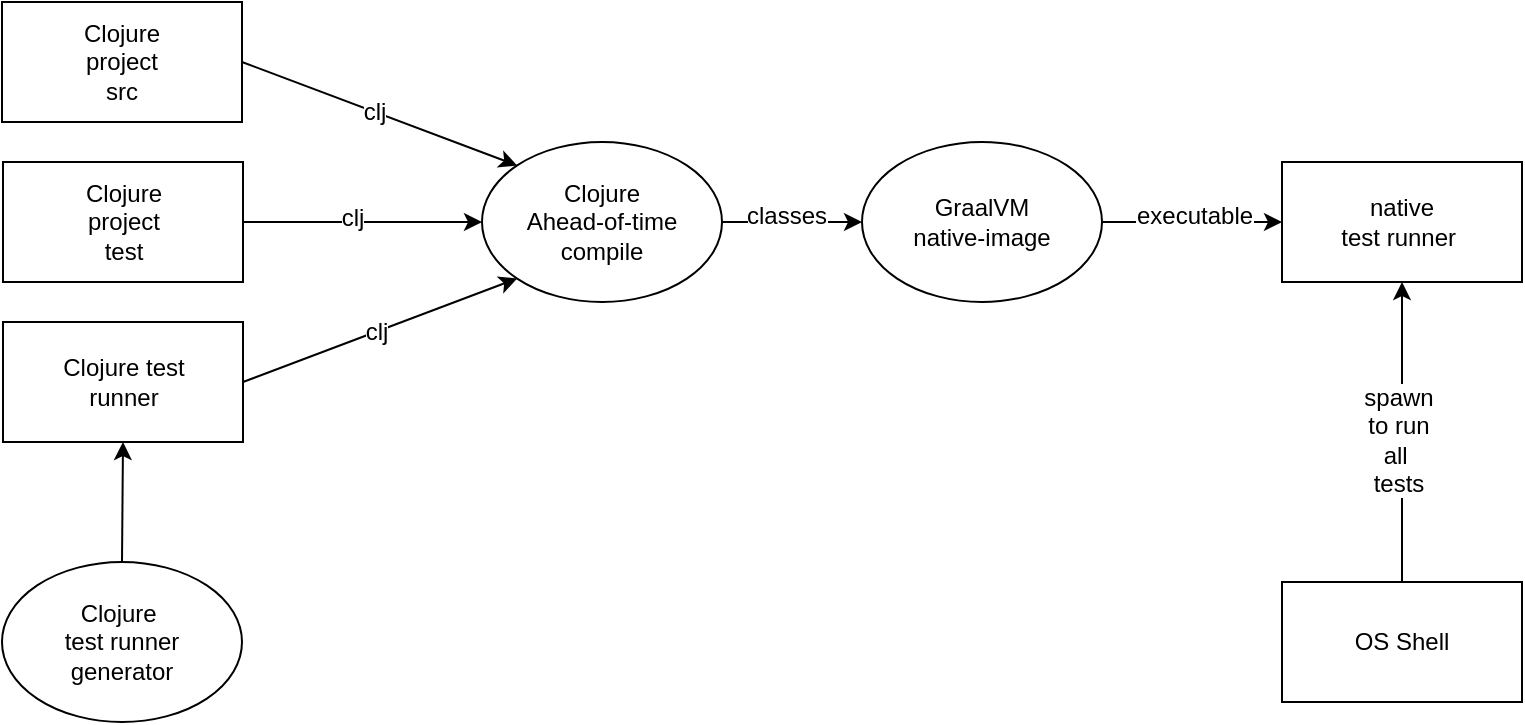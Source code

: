 <mxfile version="12.2.2" type="device" pages="1"><diagram id="rLatFPBuyyT3mGyo6L3M" name="Page-1"><mxGraphModel dx="2052" dy="1251" grid="1" gridSize="10" guides="1" tooltips="1" connect="1" arrows="1" fold="1" page="1" pageScale="1" pageWidth="850" pageHeight="1100" math="0" shadow="0"><root><mxCell id="0"/><mxCell id="1" parent="0"/><mxCell id="T3BeHsQFupPfQaLIfEZ8-1" value="Clojure&lt;br&gt;project&lt;br&gt;src" style="rounded=0;whiteSpace=wrap;html=1;" parent="1" vertex="1"><mxGeometry x="10" y="40" width="120" height="60" as="geometry"/></mxCell><mxCell id="T3BeHsQFupPfQaLIfEZ8-2" value="Clojure&lt;br&gt;project&lt;br&gt;test" style="rounded=0;whiteSpace=wrap;html=1;" parent="1" vertex="1"><mxGeometry x="10.5" y="120" width="120" height="60" as="geometry"/></mxCell><mxCell id="T3BeHsQFupPfQaLIfEZ8-3" value="GraalVM&lt;br&gt;native-image" style="ellipse;whiteSpace=wrap;html=1;" parent="1" vertex="1"><mxGeometry x="440" y="110" width="120" height="80" as="geometry"/></mxCell><mxCell id="T3BeHsQFupPfQaLIfEZ8-4" value="Clojure&lt;br&gt;Ahead-of-time&lt;br&gt;compile" style="ellipse;whiteSpace=wrap;html=1;" parent="1" vertex="1"><mxGeometry x="250" y="110" width="120" height="80" as="geometry"/></mxCell><mxCell id="T3BeHsQFupPfQaLIfEZ8-5" value="" style="endArrow=classic;html=1;exitX=1;exitY=0.5;exitDx=0;exitDy=0;entryX=0;entryY=0;entryDx=0;entryDy=0;" parent="1" source="T3BeHsQFupPfQaLIfEZ8-1" target="T3BeHsQFupPfQaLIfEZ8-4" edge="1"><mxGeometry width="50" height="50" relative="1" as="geometry"><mxPoint x="160" y="200" as="sourcePoint"/><mxPoint x="210" y="150" as="targetPoint"/></mxGeometry></mxCell><mxCell id="T3BeHsQFupPfQaLIfEZ8-15" value="clj" style="text;html=1;resizable=0;points=[];align=center;verticalAlign=middle;labelBackgroundColor=#ffffff;" parent="T3BeHsQFupPfQaLIfEZ8-5" vertex="1" connectable="0"><mxGeometry x="0.063" y="1" relative="1" as="geometry"><mxPoint x="-7.682" y="-2.0" as="offset"/></mxGeometry></mxCell><mxCell id="T3BeHsQFupPfQaLIfEZ8-6" value="" style="endArrow=classic;html=1;exitX=1;exitY=0.5;exitDx=0;exitDy=0;entryX=0;entryY=0.5;entryDx=0;entryDy=0;" parent="1" source="T3BeHsQFupPfQaLIfEZ8-4" target="T3BeHsQFupPfQaLIfEZ8-3" edge="1"><mxGeometry width="50" height="50" relative="1" as="geometry"><mxPoint x="360" y="210" as="sourcePoint"/><mxPoint x="410" y="160" as="targetPoint"/></mxGeometry></mxCell><mxCell id="T3BeHsQFupPfQaLIfEZ8-16" value="classes" style="text;html=1;resizable=0;points=[];align=center;verticalAlign=middle;labelBackgroundColor=#ffffff;" parent="T3BeHsQFupPfQaLIfEZ8-6" vertex="1" connectable="0"><mxGeometry x="-0.079" y="3" relative="1" as="geometry"><mxPoint as="offset"/></mxGeometry></mxCell><mxCell id="T3BeHsQFupPfQaLIfEZ8-7" value="native&lt;br&gt;test runner&amp;nbsp;&lt;br&gt;" style="rounded=0;whiteSpace=wrap;html=1;" parent="1" vertex="1"><mxGeometry x="650" y="120" width="120" height="60" as="geometry"/></mxCell><mxCell id="T3BeHsQFupPfQaLIfEZ8-8" value="" style="endArrow=classic;html=1;exitX=1;exitY=0.5;exitDx=0;exitDy=0;entryX=0;entryY=0.5;entryDx=0;entryDy=0;" parent="1" source="T3BeHsQFupPfQaLIfEZ8-3" target="T3BeHsQFupPfQaLIfEZ8-7" edge="1"><mxGeometry width="50" height="50" relative="1" as="geometry"><mxPoint x="530" y="190" as="sourcePoint"/><mxPoint x="580" y="140" as="targetPoint"/></mxGeometry></mxCell><mxCell id="T3BeHsQFupPfQaLIfEZ8-18" value="executable" style="text;html=1;resizable=0;points=[];align=center;verticalAlign=middle;labelBackgroundColor=#ffffff;" parent="T3BeHsQFupPfQaLIfEZ8-8" vertex="1" connectable="0"><mxGeometry x="0.01" relative="1" as="geometry"><mxPoint y="-3.0" as="offset"/></mxGeometry></mxCell><mxCell id="T3BeHsQFupPfQaLIfEZ8-19" value="Clojure&amp;nbsp;&lt;br&gt;test runner&lt;br&gt;generator" style="ellipse;whiteSpace=wrap;html=1;" parent="1" vertex="1"><mxGeometry x="10" y="320" width="120" height="80" as="geometry"/></mxCell><mxCell id="T3BeHsQFupPfQaLIfEZ8-20" value="Clojure test&lt;br&gt;runner" style="rounded=0;whiteSpace=wrap;html=1;" parent="1" vertex="1"><mxGeometry x="10.5" y="200" width="120" height="60" as="geometry"/></mxCell><mxCell id="T3BeHsQFupPfQaLIfEZ8-21" value="" style="endArrow=classic;html=1;entryX=0.5;entryY=1;entryDx=0;entryDy=0;exitX=0.5;exitY=0;exitDx=0;exitDy=0;" parent="1" source="T3BeHsQFupPfQaLIfEZ8-19" target="T3BeHsQFupPfQaLIfEZ8-20" edge="1"><mxGeometry width="50" height="50" relative="1" as="geometry"><mxPoint x="71" y="360" as="sourcePoint"/><mxPoint x="230" y="410" as="targetPoint"/></mxGeometry></mxCell><mxCell id="T3BeHsQFupPfQaLIfEZ8-22" value="" style="endArrow=classic;html=1;exitX=1;exitY=0.5;exitDx=0;exitDy=0;entryX=0;entryY=0.5;entryDx=0;entryDy=0;" parent="1" source="T3BeHsQFupPfQaLIfEZ8-2" target="T3BeHsQFupPfQaLIfEZ8-4" edge="1"><mxGeometry width="50" height="50" relative="1" as="geometry"><mxPoint x="160" y="200" as="sourcePoint"/><mxPoint x="220" y="150" as="targetPoint"/></mxGeometry></mxCell><mxCell id="T3BeHsQFupPfQaLIfEZ8-24" value="clj" style="text;html=1;resizable=0;points=[];align=center;verticalAlign=middle;labelBackgroundColor=#ffffff;" parent="T3BeHsQFupPfQaLIfEZ8-22" vertex="1" connectable="0"><mxGeometry x="-0.094" y="2" relative="1" as="geometry"><mxPoint as="offset"/></mxGeometry></mxCell><mxCell id="T3BeHsQFupPfQaLIfEZ8-23" value="" style="endArrow=classic;html=1;entryX=0;entryY=1;entryDx=0;entryDy=0;exitX=1;exitY=0.5;exitDx=0;exitDy=0;" parent="1" source="T3BeHsQFupPfQaLIfEZ8-20" target="T3BeHsQFupPfQaLIfEZ8-4" edge="1"><mxGeometry width="50" height="50" relative="1" as="geometry"><mxPoint x="230" y="230" as="sourcePoint"/><mxPoint x="280" y="180" as="targetPoint"/></mxGeometry></mxCell><mxCell id="T3BeHsQFupPfQaLIfEZ8-25" value="clj" style="text;html=1;resizable=0;points=[];align=center;verticalAlign=middle;labelBackgroundColor=#ffffff;" parent="T3BeHsQFupPfQaLIfEZ8-23" vertex="1" connectable="0"><mxGeometry x="-0.039" relative="1" as="geometry"><mxPoint as="offset"/></mxGeometry></mxCell><mxCell id="L5D9mfwr2knupdP6rTOR-2" value="OS Shell" style="rounded=0;whiteSpace=wrap;html=1;" parent="1" vertex="1"><mxGeometry x="650" y="330" width="120" height="60" as="geometry"/></mxCell><mxCell id="L5D9mfwr2knupdP6rTOR-3" value="" style="endArrow=classic;html=1;exitX=0.5;exitY=0;exitDx=0;exitDy=0;entryX=0.5;entryY=1;entryDx=0;entryDy=0;" parent="1" source="L5D9mfwr2knupdP6rTOR-2" target="T3BeHsQFupPfQaLIfEZ8-7" edge="1"><mxGeometry width="50" height="50" relative="1" as="geometry"><mxPoint x="700" y="290" as="sourcePoint"/><mxPoint x="750" y="240" as="targetPoint"/></mxGeometry></mxCell><mxCell id="L5D9mfwr2knupdP6rTOR-4" value="spawn&lt;br&gt;to run&lt;br&gt;all&amp;nbsp;&lt;br&gt;tests" style="text;html=1;resizable=0;points=[];align=center;verticalAlign=middle;labelBackgroundColor=#ffffff;" parent="L5D9mfwr2knupdP6rTOR-3" vertex="1" connectable="0"><mxGeometry x="-0.052" y="2" relative="1" as="geometry"><mxPoint as="offset"/></mxGeometry></mxCell></root></mxGraphModel></diagram></mxfile>